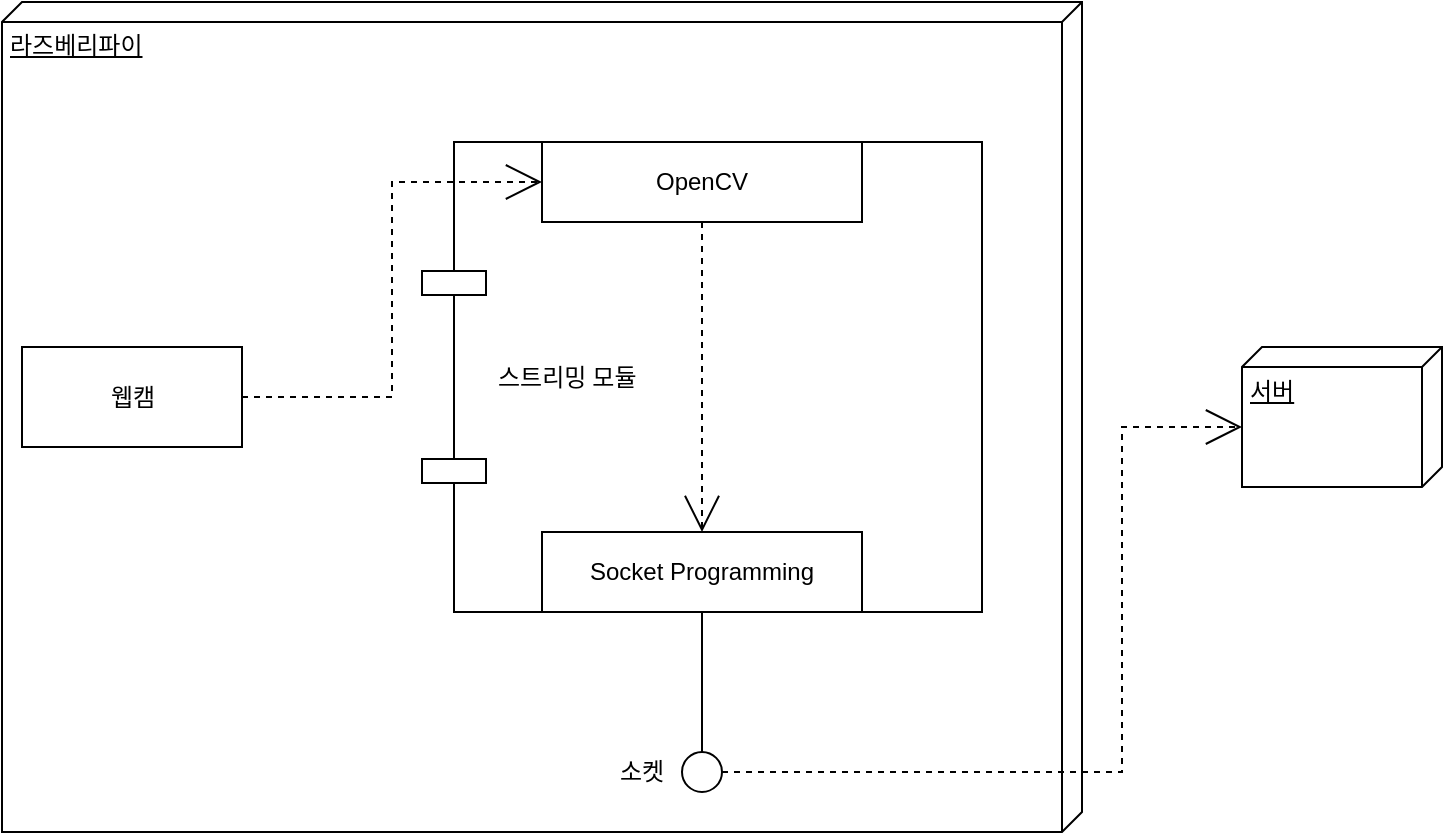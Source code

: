 <mxfile version="14.0.1" type="device"><diagram name="Page-1" id="5f0bae14-7c28-e335-631c-24af17079c00"><mxGraphModel dx="1065" dy="436" grid="1" gridSize="10" guides="1" tooltips="1" connect="1" arrows="1" fold="1" page="1" pageScale="1" pageWidth="1100" pageHeight="850" background="#ffffff" math="0" shadow="0"><root><mxCell id="0"/><mxCell id="1" parent="0"/><mxCell id="39150e848f15840c-1" value="라즈베리파이" style="verticalAlign=top;align=left;spacingTop=8;spacingLeft=2;spacingRight=12;shape=cube;size=10;direction=south;fontStyle=4;html=1;rounded=0;shadow=0;comic=0;labelBackgroundColor=none;strokeWidth=1;fontFamily=Verdana;fontSize=12" parent="1" vertex="1"><mxGeometry x="30" y="205" width="540" height="415" as="geometry"/></mxCell><mxCell id="39150e848f15840c-3" value="서버" style="verticalAlign=top;align=left;spacingTop=8;spacingLeft=2;spacingRight=12;shape=cube;size=10;direction=south;fontStyle=4;html=1;rounded=0;shadow=0;comic=0;labelBackgroundColor=none;strokeWidth=1;fontFamily=Verdana;fontSize=12" parent="1" vertex="1"><mxGeometry x="650" y="377.5" width="100" height="70" as="geometry"/></mxCell><mxCell id="39150e848f15840c-4" value="웹캠" style="html=1;rounded=0;shadow=0;comic=0;labelBackgroundColor=none;strokeWidth=1;fontFamily=Verdana;fontSize=12;align=center;" parent="1" vertex="1"><mxGeometry x="40" y="377.5" width="110" height="50" as="geometry"/></mxCell><mxCell id="39150e848f15840c-5" value="스트리밍 모듈" style="shape=component;align=left;spacingLeft=36;rounded=0;shadow=0;comic=0;labelBackgroundColor=none;strokeWidth=1;fontFamily=Verdana;fontSize=12;html=1;" parent="1" vertex="1"><mxGeometry x="240" y="275" width="280" height="235" as="geometry"/></mxCell><mxCell id="39150e848f15840c-6" value="" style="ellipse;whiteSpace=wrap;html=1;rounded=0;shadow=0;comic=0;labelBackgroundColor=none;strokeWidth=1;fontFamily=Verdana;fontSize=12;align=center;" parent="1" vertex="1"><mxGeometry x="370" y="580" width="20" height="20" as="geometry"/></mxCell><mxCell id="39150e848f15840c-14" style="edgeStyle=elbowEdgeStyle;rounded=0;html=1;labelBackgroundColor=none;startArrow=none;startFill=0;startSize=8;endArrow=none;endFill=0;endSize=16;fontFamily=Verdana;fontSize=12;" parent="1" source="39150e848f15840c-6" target="39150e848f15840c-5" edge="1"><mxGeometry relative="1" as="geometry"><Array as="points"/></mxGeometry></mxCell><mxCell id="39150e848f15840c-15" style="edgeStyle=orthogonalEdgeStyle;rounded=0;html=1;labelBackgroundColor=none;startArrow=none;startFill=0;startSize=8;endArrow=open;endFill=0;endSize=16;fontFamily=Verdana;fontSize=12;dashed=1;entryX=0;entryY=0.5;entryDx=0;entryDy=0;exitX=1;exitY=0.5;exitDx=0;exitDy=0;" parent="1" source="39150e848f15840c-4" target="qKvcQ2D_CuxXYbHyuT_j-3" edge="1"><mxGeometry relative="1" as="geometry"><Array as="points"/></mxGeometry></mxCell><mxCell id="qKvcQ2D_CuxXYbHyuT_j-1" value="소켓" style="text;html=1;strokeColor=none;fillColor=none;align=center;verticalAlign=middle;whiteSpace=wrap;rounded=0;" vertex="1" parent="1"><mxGeometry x="330" y="580" width="40" height="20" as="geometry"/></mxCell><mxCell id="qKvcQ2D_CuxXYbHyuT_j-3" value="OpenCV" style="rounded=0;whiteSpace=wrap;html=1;" vertex="1" parent="1"><mxGeometry x="300" y="275" width="160" height="40" as="geometry"/></mxCell><mxCell id="qKvcQ2D_CuxXYbHyuT_j-4" value="Socket Programming" style="rounded=0;whiteSpace=wrap;html=1;" vertex="1" parent="1"><mxGeometry x="300" y="470" width="160" height="40" as="geometry"/></mxCell><mxCell id="qKvcQ2D_CuxXYbHyuT_j-8" style="edgeStyle=orthogonalEdgeStyle;rounded=0;html=1;labelBackgroundColor=none;startArrow=none;startFill=0;startSize=8;endArrow=open;endFill=0;endSize=16;fontFamily=Verdana;fontSize=12;dashed=1;entryX=0.5;entryY=0;entryDx=0;entryDy=0;exitX=0.5;exitY=1;exitDx=0;exitDy=0;" edge="1" parent="1" source="qKvcQ2D_CuxXYbHyuT_j-3" target="qKvcQ2D_CuxXYbHyuT_j-4"><mxGeometry relative="1" as="geometry"><Array as="points"/><mxPoint x="160" y="412.5" as="sourcePoint"/><mxPoint x="310" y="305" as="targetPoint"/></mxGeometry></mxCell><mxCell id="qKvcQ2D_CuxXYbHyuT_j-9" style="edgeStyle=orthogonalEdgeStyle;rounded=0;html=1;labelBackgroundColor=none;startArrow=none;startFill=0;startSize=8;endArrow=open;endFill=0;endSize=16;fontFamily=Verdana;fontSize=12;dashed=1;entryX=0;entryY=0;entryDx=40;entryDy=100;exitX=1;exitY=0.5;exitDx=0;exitDy=0;entryPerimeter=0;" edge="1" parent="1" source="39150e848f15840c-6" target="39150e848f15840c-3"><mxGeometry relative="1" as="geometry"><Array as="points"><mxPoint x="590" y="590"/><mxPoint x="590" y="418"/></Array><mxPoint x="390" y="325" as="sourcePoint"/><mxPoint x="390" y="480.0" as="targetPoint"/></mxGeometry></mxCell></root></mxGraphModel></diagram></mxfile>